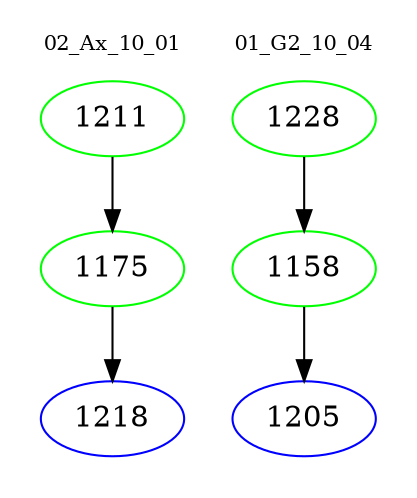 digraph{
subgraph cluster_0 {
color = white
label = "02_Ax_10_01";
fontsize=10;
T0_1211 [label="1211", color="green"]
T0_1211 -> T0_1175 [color="black"]
T0_1175 [label="1175", color="green"]
T0_1175 -> T0_1218 [color="black"]
T0_1218 [label="1218", color="blue"]
}
subgraph cluster_1 {
color = white
label = "01_G2_10_04";
fontsize=10;
T1_1228 [label="1228", color="green"]
T1_1228 -> T1_1158 [color="black"]
T1_1158 [label="1158", color="green"]
T1_1158 -> T1_1205 [color="black"]
T1_1205 [label="1205", color="blue"]
}
}
